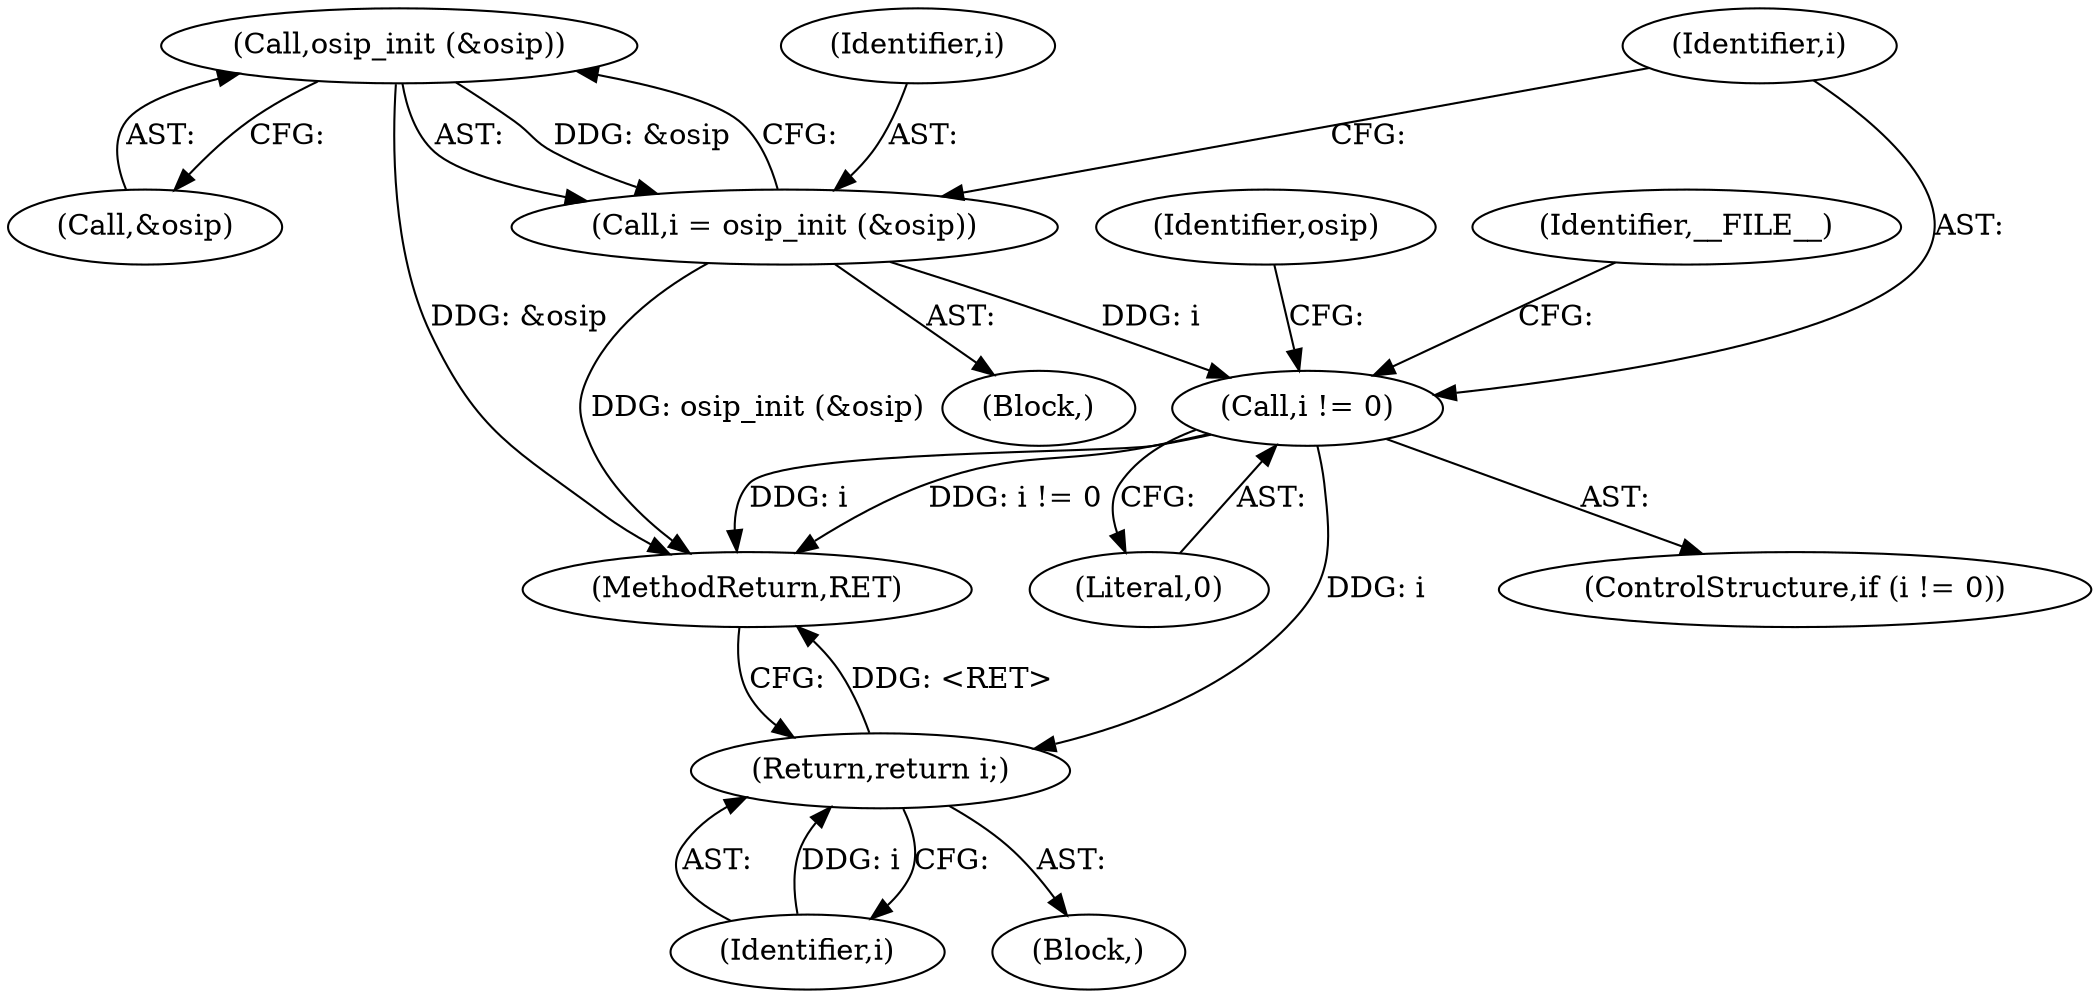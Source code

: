 digraph "0_savannah_2549e421c14aff886629b8482c14af800f411070@pointer" {
"1000258" [label="(Call,osip_init (&osip))"];
"1000256" [label="(Call,i = osip_init (&osip))"];
"1000262" [label="(Call,i != 0)"];
"1000273" [label="(Return,return i;)"];
"1000268" [label="(Identifier,__FILE__)"];
"1000263" [label="(Identifier,i)"];
"1000274" [label="(Identifier,i)"];
"1000261" [label="(ControlStructure,if (i != 0))"];
"1000276" [label="(Identifier,osip)"];
"1000265" [label="(Block,)"];
"1000258" [label="(Call,osip_init (&osip))"];
"1000259" [label="(Call,&osip)"];
"1000106" [label="(Block,)"];
"1000262" [label="(Call,i != 0)"];
"1000389" [label="(MethodReturn,RET)"];
"1000257" [label="(Identifier,i)"];
"1000273" [label="(Return,return i;)"];
"1000256" [label="(Call,i = osip_init (&osip))"];
"1000264" [label="(Literal,0)"];
"1000258" -> "1000256"  [label="AST: "];
"1000258" -> "1000259"  [label="CFG: "];
"1000259" -> "1000258"  [label="AST: "];
"1000256" -> "1000258"  [label="CFG: "];
"1000258" -> "1000389"  [label="DDG: &osip"];
"1000258" -> "1000256"  [label="DDG: &osip"];
"1000256" -> "1000106"  [label="AST: "];
"1000257" -> "1000256"  [label="AST: "];
"1000263" -> "1000256"  [label="CFG: "];
"1000256" -> "1000389"  [label="DDG: osip_init (&osip)"];
"1000256" -> "1000262"  [label="DDG: i"];
"1000262" -> "1000261"  [label="AST: "];
"1000262" -> "1000264"  [label="CFG: "];
"1000263" -> "1000262"  [label="AST: "];
"1000264" -> "1000262"  [label="AST: "];
"1000268" -> "1000262"  [label="CFG: "];
"1000276" -> "1000262"  [label="CFG: "];
"1000262" -> "1000389"  [label="DDG: i"];
"1000262" -> "1000389"  [label="DDG: i != 0"];
"1000262" -> "1000273"  [label="DDG: i"];
"1000273" -> "1000265"  [label="AST: "];
"1000273" -> "1000274"  [label="CFG: "];
"1000274" -> "1000273"  [label="AST: "];
"1000389" -> "1000273"  [label="CFG: "];
"1000273" -> "1000389"  [label="DDG: <RET>"];
"1000274" -> "1000273"  [label="DDG: i"];
}
